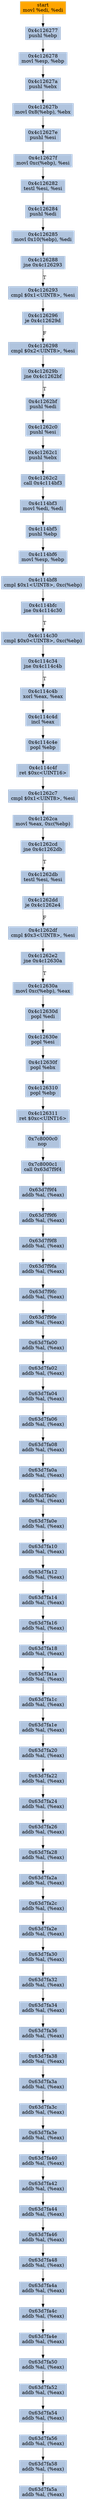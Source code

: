 digraph G {
node[shape=rectangle,style=filled,fillcolor=lightsteelblue,color=lightsteelblue]
bgcolor="transparent"
a0x4c126275movl_edi_edi[label="start\nmovl %edi, %edi",color="lightgrey",fillcolor="orange"];
a0x4c126277pushl_ebp[label="0x4c126277\npushl %ebp"];
a0x4c126278movl_esp_ebp[label="0x4c126278\nmovl %esp, %ebp"];
a0x4c12627apushl_ebx[label="0x4c12627a\npushl %ebx"];
a0x4c12627bmovl_0x8ebp__ebx[label="0x4c12627b\nmovl 0x8(%ebp), %ebx"];
a0x4c12627epushl_esi[label="0x4c12627e\npushl %esi"];
a0x4c12627fmovl_0xcebp__esi[label="0x4c12627f\nmovl 0xc(%ebp), %esi"];
a0x4c126282testl_esi_esi[label="0x4c126282\ntestl %esi, %esi"];
a0x4c126284pushl_edi[label="0x4c126284\npushl %edi"];
a0x4c126285movl_0x10ebp__edi[label="0x4c126285\nmovl 0x10(%ebp), %edi"];
a0x4c126288jne_0x4c126293[label="0x4c126288\njne 0x4c126293"];
a0x4c126293cmpl_0x1UINT8_esi[label="0x4c126293\ncmpl $0x1<UINT8>, %esi"];
a0x4c126296je_0x4c12629d[label="0x4c126296\nje 0x4c12629d"];
a0x4c126298cmpl_0x2UINT8_esi[label="0x4c126298\ncmpl $0x2<UINT8>, %esi"];
a0x4c12629bjne_0x4c1262bf[label="0x4c12629b\njne 0x4c1262bf"];
a0x4c1262bfpushl_edi[label="0x4c1262bf\npushl %edi"];
a0x4c1262c0pushl_esi[label="0x4c1262c0\npushl %esi"];
a0x4c1262c1pushl_ebx[label="0x4c1262c1\npushl %ebx"];
a0x4c1262c2call_0x4c114bf3[label="0x4c1262c2\ncall 0x4c114bf3"];
a0x4c114bf3movl_edi_edi[label="0x4c114bf3\nmovl %edi, %edi"];
a0x4c114bf5pushl_ebp[label="0x4c114bf5\npushl %ebp"];
a0x4c114bf6movl_esp_ebp[label="0x4c114bf6\nmovl %esp, %ebp"];
a0x4c114bf8cmpl_0x1UINT8_0xcebp_[label="0x4c114bf8\ncmpl $0x1<UINT8>, 0xc(%ebp)"];
a0x4c114bfcjne_0x4c114c30[label="0x4c114bfc\njne 0x4c114c30"];
a0x4c114c30cmpl_0x0UINT8_0xcebp_[label="0x4c114c30\ncmpl $0x0<UINT8>, 0xc(%ebp)"];
a0x4c114c34jne_0x4c114c4b[label="0x4c114c34\njne 0x4c114c4b"];
a0x4c114c4bxorl_eax_eax[label="0x4c114c4b\nxorl %eax, %eax"];
a0x4c114c4dincl_eax[label="0x4c114c4d\nincl %eax"];
a0x4c114c4epopl_ebp[label="0x4c114c4e\npopl %ebp"];
a0x4c114c4fret_0xcUINT16[label="0x4c114c4f\nret $0xc<UINT16>"];
a0x4c1262c7cmpl_0x1UINT8_esi[label="0x4c1262c7\ncmpl $0x1<UINT8>, %esi"];
a0x4c1262camovl_eax_0xcebp_[label="0x4c1262ca\nmovl %eax, 0xc(%ebp)"];
a0x4c1262cdjne_0x4c1262db[label="0x4c1262cd\njne 0x4c1262db"];
a0x4c1262dbtestl_esi_esi[label="0x4c1262db\ntestl %esi, %esi"];
a0x4c1262ddje_0x4c1262e4[label="0x4c1262dd\nje 0x4c1262e4"];
a0x4c1262dfcmpl_0x3UINT8_esi[label="0x4c1262df\ncmpl $0x3<UINT8>, %esi"];
a0x4c1262e2jne_0x4c12630a[label="0x4c1262e2\njne 0x4c12630a"];
a0x4c12630amovl_0xcebp__eax[label="0x4c12630a\nmovl 0xc(%ebp), %eax"];
a0x4c12630dpopl_edi[label="0x4c12630d\npopl %edi"];
a0x4c12630epopl_esi[label="0x4c12630e\npopl %esi"];
a0x4c12630fpopl_ebx[label="0x4c12630f\npopl %ebx"];
a0x4c126310popl_ebp[label="0x4c126310\npopl %ebp"];
a0x4c126311ret_0xcUINT16[label="0x4c126311\nret $0xc<UINT16>"];
a0x7c8000c0nop_[label="0x7c8000c0\nnop "];
a0x7c8000c1call_0x63d7f9f4[label="0x7c8000c1\ncall 0x63d7f9f4"];
a0x63d7f9f4addb_al_eax_[label="0x63d7f9f4\naddb %al, (%eax)"];
a0x63d7f9f6addb_al_eax_[label="0x63d7f9f6\naddb %al, (%eax)"];
a0x63d7f9f8addb_al_eax_[label="0x63d7f9f8\naddb %al, (%eax)"];
a0x63d7f9faaddb_al_eax_[label="0x63d7f9fa\naddb %al, (%eax)"];
a0x63d7f9fcaddb_al_eax_[label="0x63d7f9fc\naddb %al, (%eax)"];
a0x63d7f9feaddb_al_eax_[label="0x63d7f9fe\naddb %al, (%eax)"];
a0x63d7fa00addb_al_eax_[label="0x63d7fa00\naddb %al, (%eax)"];
a0x63d7fa02addb_al_eax_[label="0x63d7fa02\naddb %al, (%eax)"];
a0x63d7fa04addb_al_eax_[label="0x63d7fa04\naddb %al, (%eax)"];
a0x63d7fa06addb_al_eax_[label="0x63d7fa06\naddb %al, (%eax)"];
a0x63d7fa08addb_al_eax_[label="0x63d7fa08\naddb %al, (%eax)"];
a0x63d7fa0aaddb_al_eax_[label="0x63d7fa0a\naddb %al, (%eax)"];
a0x63d7fa0caddb_al_eax_[label="0x63d7fa0c\naddb %al, (%eax)"];
a0x63d7fa0eaddb_al_eax_[label="0x63d7fa0e\naddb %al, (%eax)"];
a0x63d7fa10addb_al_eax_[label="0x63d7fa10\naddb %al, (%eax)"];
a0x63d7fa12addb_al_eax_[label="0x63d7fa12\naddb %al, (%eax)"];
a0x63d7fa14addb_al_eax_[label="0x63d7fa14\naddb %al, (%eax)"];
a0x63d7fa16addb_al_eax_[label="0x63d7fa16\naddb %al, (%eax)"];
a0x63d7fa18addb_al_eax_[label="0x63d7fa18\naddb %al, (%eax)"];
a0x63d7fa1aaddb_al_eax_[label="0x63d7fa1a\naddb %al, (%eax)"];
a0x63d7fa1caddb_al_eax_[label="0x63d7fa1c\naddb %al, (%eax)"];
a0x63d7fa1eaddb_al_eax_[label="0x63d7fa1e\naddb %al, (%eax)"];
a0x63d7fa20addb_al_eax_[label="0x63d7fa20\naddb %al, (%eax)"];
a0x63d7fa22addb_al_eax_[label="0x63d7fa22\naddb %al, (%eax)"];
a0x63d7fa24addb_al_eax_[label="0x63d7fa24\naddb %al, (%eax)"];
a0x63d7fa26addb_al_eax_[label="0x63d7fa26\naddb %al, (%eax)"];
a0x63d7fa28addb_al_eax_[label="0x63d7fa28\naddb %al, (%eax)"];
a0x63d7fa2aaddb_al_eax_[label="0x63d7fa2a\naddb %al, (%eax)"];
a0x63d7fa2caddb_al_eax_[label="0x63d7fa2c\naddb %al, (%eax)"];
a0x63d7fa2eaddb_al_eax_[label="0x63d7fa2e\naddb %al, (%eax)"];
a0x63d7fa30addb_al_eax_[label="0x63d7fa30\naddb %al, (%eax)"];
a0x63d7fa32addb_al_eax_[label="0x63d7fa32\naddb %al, (%eax)"];
a0x63d7fa34addb_al_eax_[label="0x63d7fa34\naddb %al, (%eax)"];
a0x63d7fa36addb_al_eax_[label="0x63d7fa36\naddb %al, (%eax)"];
a0x63d7fa38addb_al_eax_[label="0x63d7fa38\naddb %al, (%eax)"];
a0x63d7fa3aaddb_al_eax_[label="0x63d7fa3a\naddb %al, (%eax)"];
a0x63d7fa3caddb_al_eax_[label="0x63d7fa3c\naddb %al, (%eax)"];
a0x63d7fa3eaddb_al_eax_[label="0x63d7fa3e\naddb %al, (%eax)"];
a0x63d7fa40addb_al_eax_[label="0x63d7fa40\naddb %al, (%eax)"];
a0x63d7fa42addb_al_eax_[label="0x63d7fa42\naddb %al, (%eax)"];
a0x63d7fa44addb_al_eax_[label="0x63d7fa44\naddb %al, (%eax)"];
a0x63d7fa46addb_al_eax_[label="0x63d7fa46\naddb %al, (%eax)"];
a0x63d7fa48addb_al_eax_[label="0x63d7fa48\naddb %al, (%eax)"];
a0x63d7fa4aaddb_al_eax_[label="0x63d7fa4a\naddb %al, (%eax)"];
a0x63d7fa4caddb_al_eax_[label="0x63d7fa4c\naddb %al, (%eax)"];
a0x63d7fa4eaddb_al_eax_[label="0x63d7fa4e\naddb %al, (%eax)"];
a0x63d7fa50addb_al_eax_[label="0x63d7fa50\naddb %al, (%eax)"];
a0x63d7fa52addb_al_eax_[label="0x63d7fa52\naddb %al, (%eax)"];
a0x63d7fa54addb_al_eax_[label="0x63d7fa54\naddb %al, (%eax)"];
a0x63d7fa56addb_al_eax_[label="0x63d7fa56\naddb %al, (%eax)"];
a0x63d7fa58addb_al_eax_[label="0x63d7fa58\naddb %al, (%eax)"];
a0x63d7fa5aaddb_al_eax_[label="0x63d7fa5a\naddb %al, (%eax)"];
a0x4c126275movl_edi_edi -> a0x4c126277pushl_ebp [color="#000000"];
a0x4c126277pushl_ebp -> a0x4c126278movl_esp_ebp [color="#000000"];
a0x4c126278movl_esp_ebp -> a0x4c12627apushl_ebx [color="#000000"];
a0x4c12627apushl_ebx -> a0x4c12627bmovl_0x8ebp__ebx [color="#000000"];
a0x4c12627bmovl_0x8ebp__ebx -> a0x4c12627epushl_esi [color="#000000"];
a0x4c12627epushl_esi -> a0x4c12627fmovl_0xcebp__esi [color="#000000"];
a0x4c12627fmovl_0xcebp__esi -> a0x4c126282testl_esi_esi [color="#000000"];
a0x4c126282testl_esi_esi -> a0x4c126284pushl_edi [color="#000000"];
a0x4c126284pushl_edi -> a0x4c126285movl_0x10ebp__edi [color="#000000"];
a0x4c126285movl_0x10ebp__edi -> a0x4c126288jne_0x4c126293 [color="#000000"];
a0x4c126288jne_0x4c126293 -> a0x4c126293cmpl_0x1UINT8_esi [color="#000000",label="T"];
a0x4c126293cmpl_0x1UINT8_esi -> a0x4c126296je_0x4c12629d [color="#000000"];
a0x4c126296je_0x4c12629d -> a0x4c126298cmpl_0x2UINT8_esi [color="#000000",label="F"];
a0x4c126298cmpl_0x2UINT8_esi -> a0x4c12629bjne_0x4c1262bf [color="#000000"];
a0x4c12629bjne_0x4c1262bf -> a0x4c1262bfpushl_edi [color="#000000",label="T"];
a0x4c1262bfpushl_edi -> a0x4c1262c0pushl_esi [color="#000000"];
a0x4c1262c0pushl_esi -> a0x4c1262c1pushl_ebx [color="#000000"];
a0x4c1262c1pushl_ebx -> a0x4c1262c2call_0x4c114bf3 [color="#000000"];
a0x4c1262c2call_0x4c114bf3 -> a0x4c114bf3movl_edi_edi [color="#000000"];
a0x4c114bf3movl_edi_edi -> a0x4c114bf5pushl_ebp [color="#000000"];
a0x4c114bf5pushl_ebp -> a0x4c114bf6movl_esp_ebp [color="#000000"];
a0x4c114bf6movl_esp_ebp -> a0x4c114bf8cmpl_0x1UINT8_0xcebp_ [color="#000000"];
a0x4c114bf8cmpl_0x1UINT8_0xcebp_ -> a0x4c114bfcjne_0x4c114c30 [color="#000000"];
a0x4c114bfcjne_0x4c114c30 -> a0x4c114c30cmpl_0x0UINT8_0xcebp_ [color="#000000",label="T"];
a0x4c114c30cmpl_0x0UINT8_0xcebp_ -> a0x4c114c34jne_0x4c114c4b [color="#000000"];
a0x4c114c34jne_0x4c114c4b -> a0x4c114c4bxorl_eax_eax [color="#000000",label="T"];
a0x4c114c4bxorl_eax_eax -> a0x4c114c4dincl_eax [color="#000000"];
a0x4c114c4dincl_eax -> a0x4c114c4epopl_ebp [color="#000000"];
a0x4c114c4epopl_ebp -> a0x4c114c4fret_0xcUINT16 [color="#000000"];
a0x4c114c4fret_0xcUINT16 -> a0x4c1262c7cmpl_0x1UINT8_esi [color="#000000"];
a0x4c1262c7cmpl_0x1UINT8_esi -> a0x4c1262camovl_eax_0xcebp_ [color="#000000"];
a0x4c1262camovl_eax_0xcebp_ -> a0x4c1262cdjne_0x4c1262db [color="#000000"];
a0x4c1262cdjne_0x4c1262db -> a0x4c1262dbtestl_esi_esi [color="#000000",label="T"];
a0x4c1262dbtestl_esi_esi -> a0x4c1262ddje_0x4c1262e4 [color="#000000"];
a0x4c1262ddje_0x4c1262e4 -> a0x4c1262dfcmpl_0x3UINT8_esi [color="#000000",label="F"];
a0x4c1262dfcmpl_0x3UINT8_esi -> a0x4c1262e2jne_0x4c12630a [color="#000000"];
a0x4c1262e2jne_0x4c12630a -> a0x4c12630amovl_0xcebp__eax [color="#000000",label="T"];
a0x4c12630amovl_0xcebp__eax -> a0x4c12630dpopl_edi [color="#000000"];
a0x4c12630dpopl_edi -> a0x4c12630epopl_esi [color="#000000"];
a0x4c12630epopl_esi -> a0x4c12630fpopl_ebx [color="#000000"];
a0x4c12630fpopl_ebx -> a0x4c126310popl_ebp [color="#000000"];
a0x4c126310popl_ebp -> a0x4c126311ret_0xcUINT16 [color="#000000"];
a0x4c126311ret_0xcUINT16 -> a0x7c8000c0nop_ [color="#000000"];
a0x7c8000c0nop_ -> a0x7c8000c1call_0x63d7f9f4 [color="#000000"];
a0x7c8000c1call_0x63d7f9f4 -> a0x63d7f9f4addb_al_eax_ [color="#000000"];
a0x63d7f9f4addb_al_eax_ -> a0x63d7f9f6addb_al_eax_ [color="#000000"];
a0x63d7f9f6addb_al_eax_ -> a0x63d7f9f8addb_al_eax_ [color="#000000"];
a0x63d7f9f8addb_al_eax_ -> a0x63d7f9faaddb_al_eax_ [color="#000000"];
a0x63d7f9faaddb_al_eax_ -> a0x63d7f9fcaddb_al_eax_ [color="#000000"];
a0x63d7f9fcaddb_al_eax_ -> a0x63d7f9feaddb_al_eax_ [color="#000000"];
a0x63d7f9feaddb_al_eax_ -> a0x63d7fa00addb_al_eax_ [color="#000000"];
a0x63d7fa00addb_al_eax_ -> a0x63d7fa02addb_al_eax_ [color="#000000"];
a0x63d7fa02addb_al_eax_ -> a0x63d7fa04addb_al_eax_ [color="#000000"];
a0x63d7fa04addb_al_eax_ -> a0x63d7fa06addb_al_eax_ [color="#000000"];
a0x63d7fa06addb_al_eax_ -> a0x63d7fa08addb_al_eax_ [color="#000000"];
a0x63d7fa08addb_al_eax_ -> a0x63d7fa0aaddb_al_eax_ [color="#000000"];
a0x63d7fa0aaddb_al_eax_ -> a0x63d7fa0caddb_al_eax_ [color="#000000"];
a0x63d7fa0caddb_al_eax_ -> a0x63d7fa0eaddb_al_eax_ [color="#000000"];
a0x63d7fa0eaddb_al_eax_ -> a0x63d7fa10addb_al_eax_ [color="#000000"];
a0x63d7fa10addb_al_eax_ -> a0x63d7fa12addb_al_eax_ [color="#000000"];
a0x63d7fa12addb_al_eax_ -> a0x63d7fa14addb_al_eax_ [color="#000000"];
a0x63d7fa14addb_al_eax_ -> a0x63d7fa16addb_al_eax_ [color="#000000"];
a0x63d7fa16addb_al_eax_ -> a0x63d7fa18addb_al_eax_ [color="#000000"];
a0x63d7fa18addb_al_eax_ -> a0x63d7fa1aaddb_al_eax_ [color="#000000"];
a0x63d7fa1aaddb_al_eax_ -> a0x63d7fa1caddb_al_eax_ [color="#000000"];
a0x63d7fa1caddb_al_eax_ -> a0x63d7fa1eaddb_al_eax_ [color="#000000"];
a0x63d7fa1eaddb_al_eax_ -> a0x63d7fa20addb_al_eax_ [color="#000000"];
a0x63d7fa20addb_al_eax_ -> a0x63d7fa22addb_al_eax_ [color="#000000"];
a0x63d7fa22addb_al_eax_ -> a0x63d7fa24addb_al_eax_ [color="#000000"];
a0x63d7fa24addb_al_eax_ -> a0x63d7fa26addb_al_eax_ [color="#000000"];
a0x63d7fa26addb_al_eax_ -> a0x63d7fa28addb_al_eax_ [color="#000000"];
a0x63d7fa28addb_al_eax_ -> a0x63d7fa2aaddb_al_eax_ [color="#000000"];
a0x63d7fa2aaddb_al_eax_ -> a0x63d7fa2caddb_al_eax_ [color="#000000"];
a0x63d7fa2caddb_al_eax_ -> a0x63d7fa2eaddb_al_eax_ [color="#000000"];
a0x63d7fa2eaddb_al_eax_ -> a0x63d7fa30addb_al_eax_ [color="#000000"];
a0x63d7fa30addb_al_eax_ -> a0x63d7fa32addb_al_eax_ [color="#000000"];
a0x63d7fa32addb_al_eax_ -> a0x63d7fa34addb_al_eax_ [color="#000000"];
a0x63d7fa34addb_al_eax_ -> a0x63d7fa36addb_al_eax_ [color="#000000"];
a0x63d7fa36addb_al_eax_ -> a0x63d7fa38addb_al_eax_ [color="#000000"];
a0x63d7fa38addb_al_eax_ -> a0x63d7fa3aaddb_al_eax_ [color="#000000"];
a0x63d7fa3aaddb_al_eax_ -> a0x63d7fa3caddb_al_eax_ [color="#000000"];
a0x63d7fa3caddb_al_eax_ -> a0x63d7fa3eaddb_al_eax_ [color="#000000"];
a0x63d7fa3eaddb_al_eax_ -> a0x63d7fa40addb_al_eax_ [color="#000000"];
a0x63d7fa40addb_al_eax_ -> a0x63d7fa42addb_al_eax_ [color="#000000"];
a0x63d7fa42addb_al_eax_ -> a0x63d7fa44addb_al_eax_ [color="#000000"];
a0x63d7fa44addb_al_eax_ -> a0x63d7fa46addb_al_eax_ [color="#000000"];
a0x63d7fa46addb_al_eax_ -> a0x63d7fa48addb_al_eax_ [color="#000000"];
a0x63d7fa48addb_al_eax_ -> a0x63d7fa4aaddb_al_eax_ [color="#000000"];
a0x63d7fa4aaddb_al_eax_ -> a0x63d7fa4caddb_al_eax_ [color="#000000"];
a0x63d7fa4caddb_al_eax_ -> a0x63d7fa4eaddb_al_eax_ [color="#000000"];
a0x63d7fa4eaddb_al_eax_ -> a0x63d7fa50addb_al_eax_ [color="#000000"];
a0x63d7fa50addb_al_eax_ -> a0x63d7fa52addb_al_eax_ [color="#000000"];
a0x63d7fa52addb_al_eax_ -> a0x63d7fa54addb_al_eax_ [color="#000000"];
a0x63d7fa54addb_al_eax_ -> a0x63d7fa56addb_al_eax_ [color="#000000"];
a0x63d7fa56addb_al_eax_ -> a0x63d7fa58addb_al_eax_ [color="#000000"];
a0x63d7fa58addb_al_eax_ -> a0x63d7fa5aaddb_al_eax_ [color="#000000"];
}
